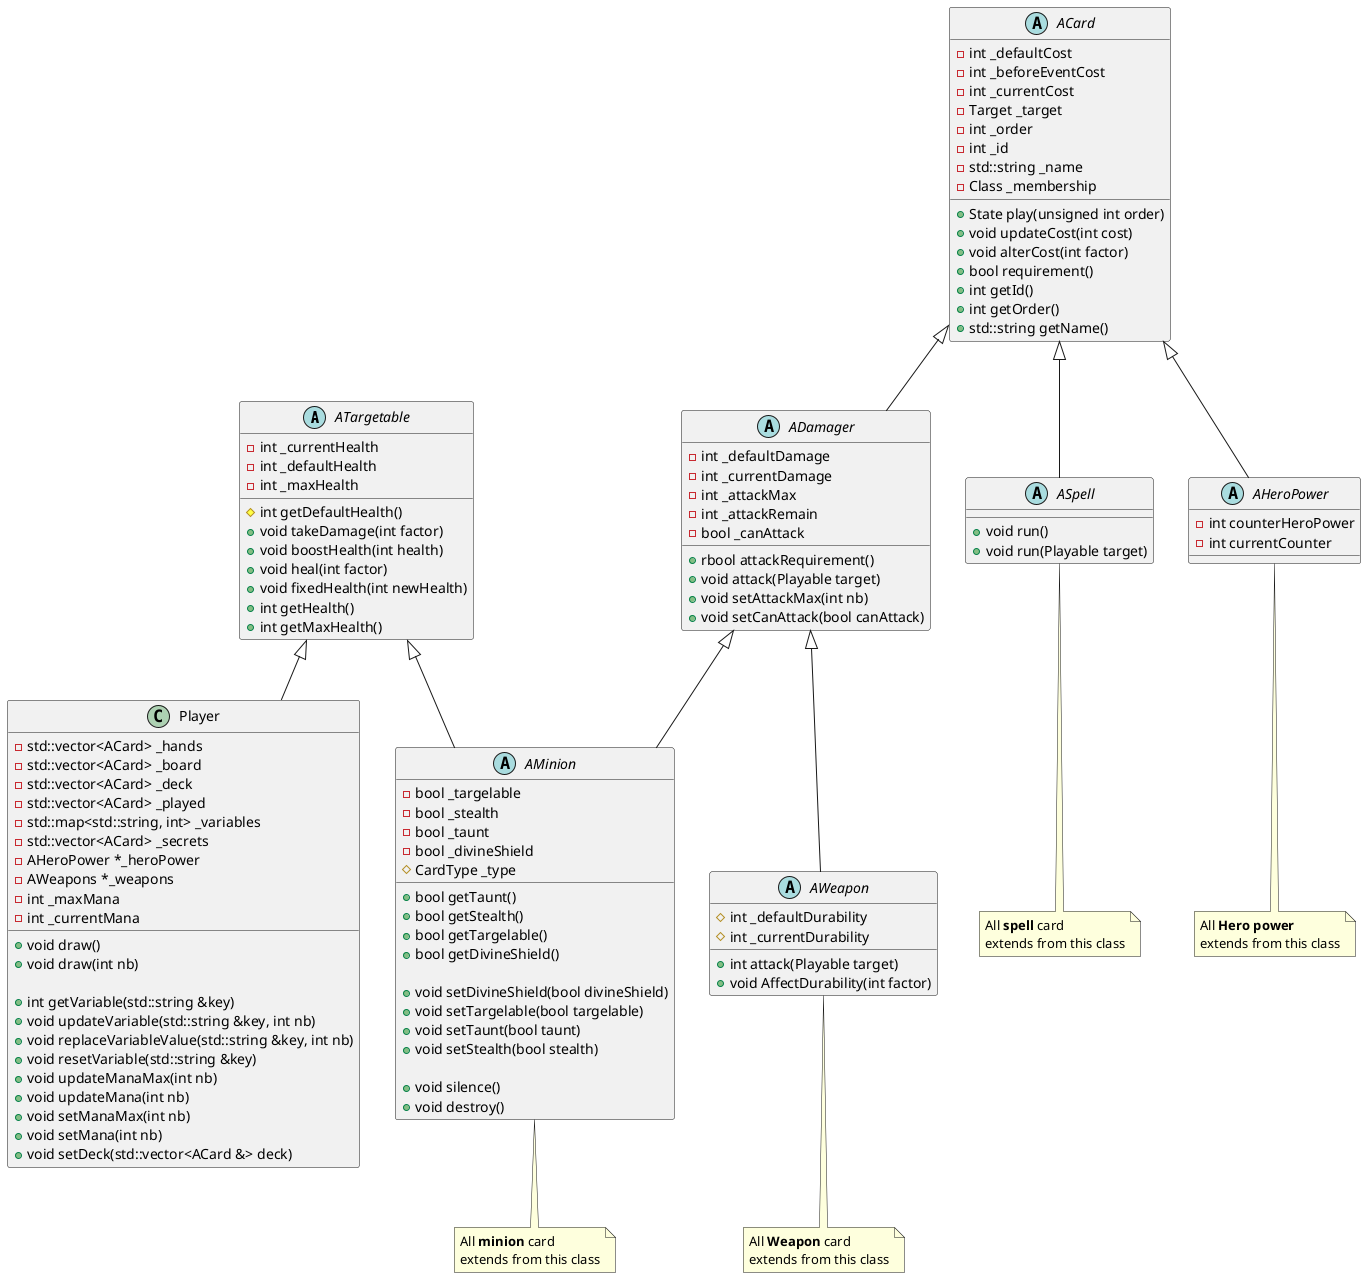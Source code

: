 @startuml

abstract class ATargetable{
    -int _currentHealth
    -int _defaultHealth
    -int _maxHealth

    #int getDefaultHealth()
    +void takeDamage(int factor)
    +void boostHealth(int health)
    +void heal(int factor)
    +void fixedHealth(int newHealth)
    +int getHealth()
    +int getMaxHealth()
}

class Player {
    -std::vector<ACard> _hands
    -std::vector<ACard> _board
    -std::vector<ACard> _deck
    -std::vector<ACard> _played
    -std::map<std::string, int> _variables
    -std::vector<ACard> _secrets
    -AHeroPower *_heroPower
    -AWeapons *_weapons
    -int _maxMana
    -int _currentMana

    +void draw()
    +void draw(int nb)

    +int getVariable(std::string &key)
    +void updateVariable(std::string &key, int nb)
    +void replaceVariableValue(std::string &key, int nb)
    +void resetVariable(std::string &key)
    +void updateManaMax(int nb)
    +void updateMana(int nb)
    +void setManaMax(int nb)
    +void setMana(int nb)
    +void setDeck(std::vector<ACard &> deck)

}

abstract class ACard {
    -int _defaultCost
    -int _beforeEventCost
    -int _currentCost
    -Target _target
    -int _order
    -int _id
    -std::string _name
    -Class _membership

    +State play(unsigned int order)
    +void updateCost(int cost)
    +void alterCost(int factor)
    +bool requirement()
    +int getId()
    +int getOrder()
    +std::string getName()
}

abstract class ADamager {
    -int _defaultDamage
    -int _currentDamage
    -int _attackMax
    -int _attackRemain
    -bool _canAttack

    +rbool attackRequirement()
    +void attack(Playable target)
    +void setAttackMax(int nb)
    +void setCanAttack(bool canAttack)
}

abstract class AMinion {
    -bool _targelable
    -bool _stealth
    -bool _taunt
    -bool _divineShield
    #CardType _type

    +bool getTaunt()
    +bool getStealth()
    +bool getTargelable()
    +bool getDivineShield()

    +void setDivineShield(bool divineShield)
    +void setTargelable(bool targelable)
    +void setTaunt(bool taunt)
    +void setStealth(bool stealth)

    +void silence()
    +void destroy()
}

abstract class ASpell {
    +void run()
    +void run(Playable target)
}

abstract class AWeapon {
    #int _defaultDurability
    #int _currentDurability

    +int attack(Playable target)
    +void AffectDurability(int factor)
}

abstract class AHeroPower {
    -int counterHeroPower
    -int currentCounter
}

note "All <b>minion</b> card \nextends from this class" as N1
note "All <b>spell</b> card \nextends from this class" as N2
note "All <b>Weapon</b> card \nextends from this class" as N3
note "All <b>Hero power</b>\nextends from this class" as N4

ADamager <|-- AMinion
ADamager <|-- AWeapon



ATargetable <|-- Player
ATargetable <|-- AMinion

ACard <|-- ASpell
ACard <|-- AHeroPower
ACard <|-- ADamager

AMinion -- N1
ASpell -- N2
AWeapon -- N3
AHeroPower -- N4

newpage

enum Target {
    ALL
    PLAYER
    OPPONENT_PLAYER
    ALLIE_PLAYER
    MINION
    ALLIE_MINION
    OPPONEMENT_MINION
    NONE
}

enum Class {
    NEUTRAL
    DRUID
    HUNTER
    MAGE
    PALADIN
    PRIEST
    ROGUE
    SHAMAN
    WARLOCK
    WARRIOR
    GRIMY_GOONS
    KABAL
    JADE_LOTUS
}

enum CardType{
    DRAGON
    MECA
    BEAST
    MURLOC
    DEMON
    PIRATES
    TOTEM
    GENERAL
    SPELL
    HERO_POWER
    WEAPON
}

enum State{
    FORBIDDEN
    TARGET_REQUIRED
    SUCCESSFULL
}

newpage

class EventHandler{
    -GameManager gameInstance
    -bool endGame
    #vector<EventType> _queue
    #vector<...> _...
    +void ApplyEvent()
    +void check()
    +Player *isWin()
}

abstract class GameManager {
    +Player _player1
    +Player _player2
    +int _turn
    +EventHandler _event
    +bool initFromFile(std::string &filename)
}

enum EventType{
    DEATHRATLE
    BATTLECRY
    DEALDAMAGE
    ...
}

@enduml
